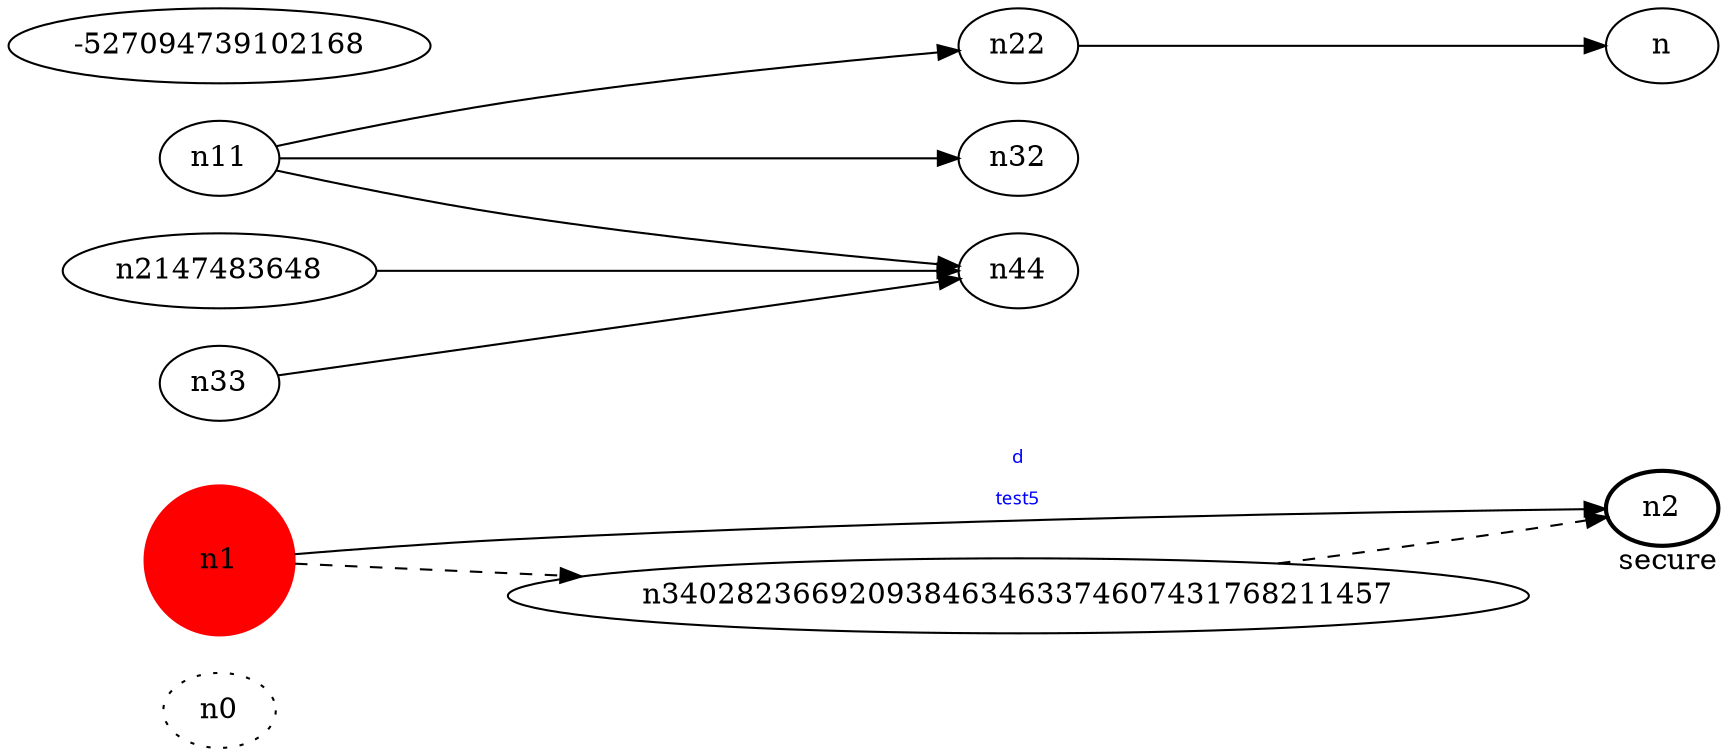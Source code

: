 digraph test5 {
	rankdir=LR;
	fontcolor=blue; /* c0; c7; c0 -- c1 */
	n0 [style=dotted, fillcolor="#1"]; // c2; c3; c2 -- c3
	n1 [height=1, width=1, color=red, style=filled];
	n2 [style=bold, xlabel="secure"];
	n1 -> n340282366920938463463374607431768211457 -> n2[style=dashed];
	n1 -> n2 [fontname="comic$sans", label="d\n\l\G", fontcolor=blue, fontsize=9];
	n11 -> n22;
	n11 -> n32;
	n11 -> n44;
	n22 -> n-527094739102168;
	n2147483648 -> n44;
	n33 -> n44;
}
